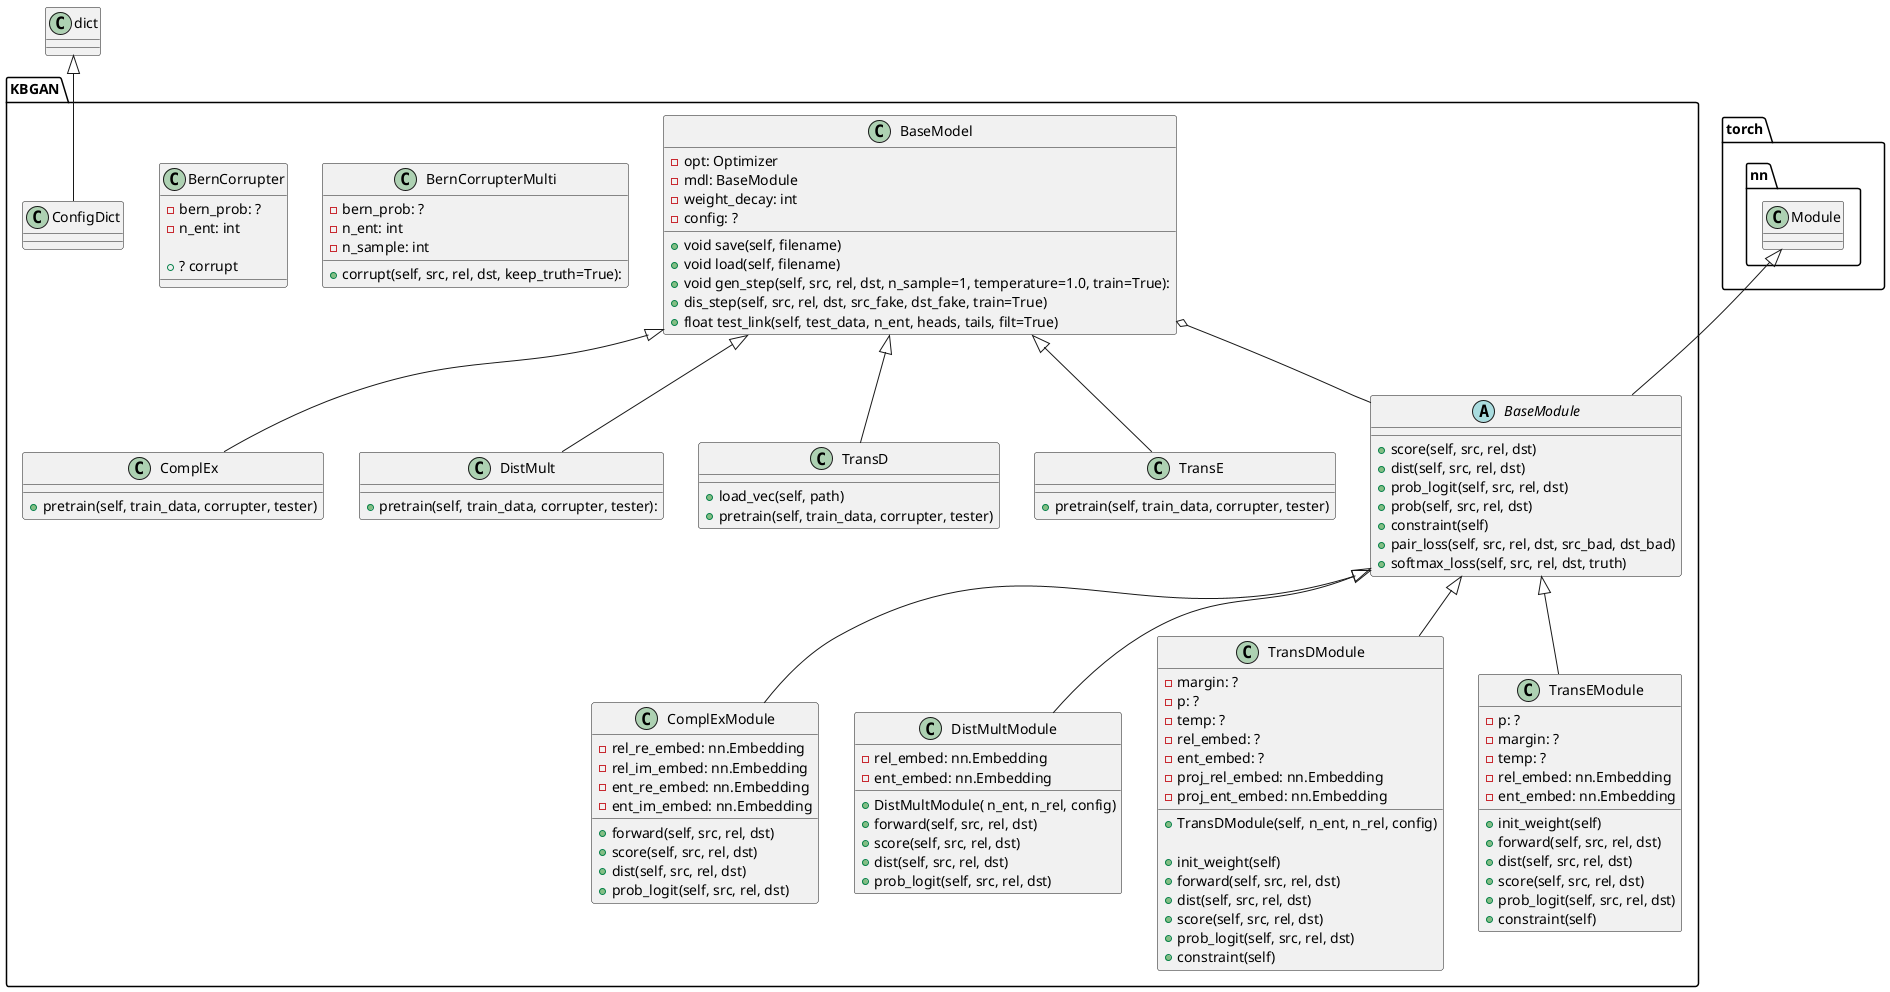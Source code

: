 @startuml

' ------------ Modules ------------
class torch.nn.Module {}

abstract class KBGAN.BaseModule {
  + score(self, src, rel, dst)
  + dist(self, src, rel, dst)
  + prob_logit(self, src, rel, dst)
  + prob(self, src, rel, dst)
  + constraint(self)
  + pair_loss(self, src, rel, dst, src_bad, dst_bad)
  + softmax_loss(self, src, rel, dst, truth)
}
torch.nn.Module <|-- KBGAN.BaseModule

class KBGAN.ComplExModule {
  - rel_re_embed: nn.Embedding
  - rel_im_embed: nn.Embedding
  - ent_re_embed: nn.Embedding
  - ent_im_embed: nn.Embedding

  + forward(self, src, rel, dst)
  + score(self, src, rel, dst)
  + dist(self, src, rel, dst)
  + prob_logit(self, src, rel, dst)

}
KBGAN.BaseModule <|-- KBGAN.ComplExModule

class KBGAN.DistMultModule {
  - rel_embed: nn.Embedding
  - ent_embed: nn.Embedding

  + DistMultModule( n_ent, n_rel, config)
  + forward(self, src, rel, dst)
  + score(self, src, rel, dst)
  + dist(self, src, rel, dst)
  + prob_logit(self, src, rel, dst)
}
KBGAN.BaseModule <|-- KBGAN.DistMultModule

class KBGAN.TransDModule {
  - margin: ?
  - p: ?
  - temp: ?
  - rel_embed: ?
  - ent_embed: ?
  - proj_rel_embed: nn.Embedding
  - proj_ent_embed: nn.Embedding

  + TransDModule(self, n_ent, n_rel, config)

  + init_weight(self)
  + forward(self, src, rel, dst)
  + dist(self, src, rel, dst)
  + score(self, src, rel, dst)
  + prob_logit(self, src, rel, dst)
  + constraint(self)
}
KBGAN.BaseModule <|-- KBGAN.TransDModule

class KBGAN.TransEModule {
  - p: ?
  - margin: ?
  - temp: ?
  - rel_embed: nn.Embedding
  - ent_embed: nn.Embedding

  + init_weight(self)
  + forward(self, src, rel, dst)
  + dist(self, src, rel, dst)
  + score(self, src, rel, dst)
  + prob_logit(self, src, rel, dst)
  + constraint(self)
}
KBGAN.BaseModule <|-- KBGAN.TransEModule


' ------------ Models ------------
class KBGAN.BaseModel {
  - opt: Optimizer
  - mdl: BaseModule
  - weight_decay: int
  - config: ?

  + void save(self, filename)
  + void load(self, filename)
  + void gen_step(self, src, rel, dst, n_sample=1, temperature=1.0, train=True):
  + dis_step(self, src, rel, dst, src_fake, dst_fake, train=True)
  + float test_link(self, test_data, n_ent, heads, tails, filt=True)
}
KBGAN.BaseModel o-- KBGAN.BaseModule 

class KBGAN.ComplEx {
  + pretrain(self, train_data, corrupter, tester)
}
KBGAN.BaseModel <|-- KBGAN.ComplEx


class KBGAN.DistMult {
  + pretrain(self, train_data, corrupter, tester):
}
KBGAN.BaseModel <|-- KBGAN.DistMult

class KBGAN.TransD {
  + load_vec(self, path)
  + pretrain(self, train_data, corrupter, tester)

}
KBGAN.BaseModel <|-- KBGAN.TransD

class KBGAN.TransE {
  + pretrain(self, train_data, corrupter, tester)
}
KBGAN.BaseModel <|-- KBGAN.TransE






' ------------ Corrupter ------------
class KBGAN.BernCorrupterMulti {
  - bern_prob: ?
  - n_ent: int
  - n_sample: int

  + corrupt(self, src, rel, dst, keep_truth=True):
}

class KBGAN.BernCorrupter {
  - bern_prob: ?
  - n_ent: int

  + ? corrupt
}

' ------------ Config ------------
class KBGAN.ConfigDict {
}
dict <|-- KBGAN.ConfigDict




@enduml